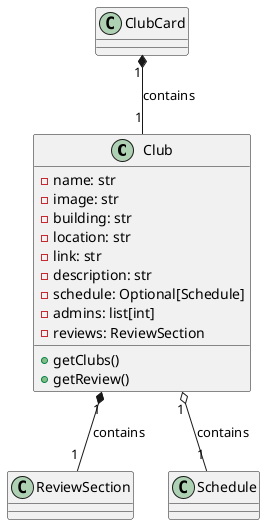 @startuml Club

class Club {
    -name: str
    -image: str
    -building: str
    -location: str
    -link: str
    -description: str
    -schedule: Optional[Schedule]
    -admins: list[int]
    -reviews: ReviewSection

    +getClubs()
    +getReview()
}

ClubCard "1" *-- "1" Club : contains
Club "1" *-- "1" ReviewSection : contains
Club "1" o-- "1" Schedule : contains

@enduml